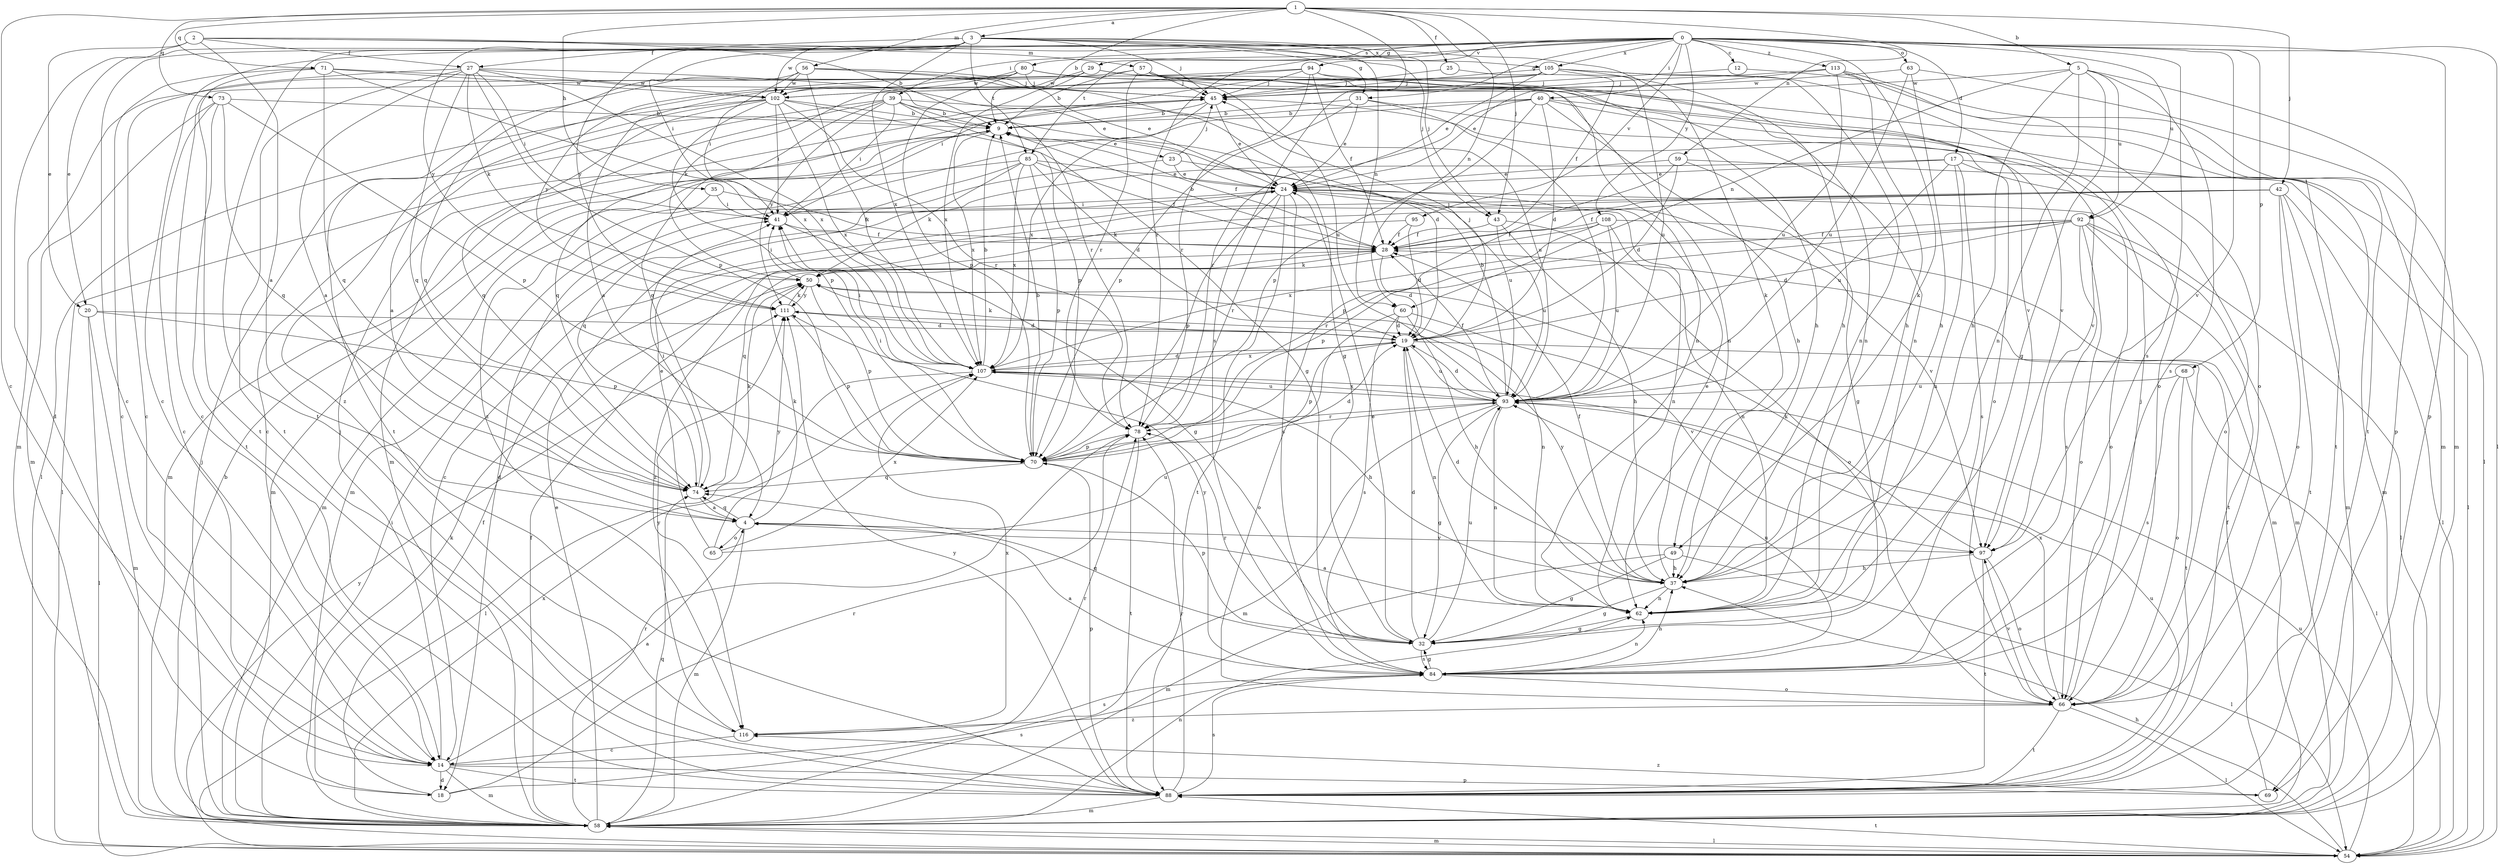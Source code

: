 strict digraph  {
0;
1;
2;
3;
4;
5;
9;
12;
14;
17;
18;
19;
20;
23;
24;
25;
27;
28;
29;
31;
32;
35;
37;
39;
40;
41;
42;
43;
45;
49;
50;
54;
56;
57;
58;
59;
60;
62;
63;
65;
66;
68;
69;
70;
71;
73;
74;
78;
80;
84;
85;
88;
92;
93;
94;
95;
97;
102;
105;
107;
108;
111;
113;
116;
0 -> 12  [label=c];
0 -> 14  [label=c];
0 -> 17  [label=d];
0 -> 29  [label=g];
0 -> 31  [label=g];
0 -> 39  [label=i];
0 -> 40  [label=i];
0 -> 49  [label=k];
0 -> 54  [label=l];
0 -> 63  [label=o];
0 -> 68  [label=p];
0 -> 69  [label=p];
0 -> 78  [label=r];
0 -> 80  [label=s];
0 -> 84  [label=s];
0 -> 85  [label=t];
0 -> 92  [label=u];
0 -> 94  [label=v];
0 -> 95  [label=v];
0 -> 97  [label=v];
0 -> 102  [label=w];
0 -> 105  [label=x];
0 -> 108  [label=y];
0 -> 111  [label=y];
0 -> 113  [label=z];
1 -> 3  [label=a];
1 -> 5  [label=b];
1 -> 9  [label=b];
1 -> 14  [label=c];
1 -> 25  [label=f];
1 -> 35  [label=h];
1 -> 42  [label=j];
1 -> 43  [label=j];
1 -> 56  [label=m];
1 -> 59  [label=n];
1 -> 60  [label=n];
1 -> 71  [label=q];
1 -> 73  [label=q];
1 -> 84  [label=s];
2 -> 4  [label=a];
2 -> 9  [label=b];
2 -> 18  [label=d];
2 -> 20  [label=e];
2 -> 27  [label=f];
2 -> 43  [label=j];
2 -> 57  [label=m];
3 -> 14  [label=c];
3 -> 20  [label=e];
3 -> 27  [label=f];
3 -> 31  [label=g];
3 -> 41  [label=i];
3 -> 43  [label=j];
3 -> 45  [label=j];
3 -> 49  [label=k];
3 -> 60  [label=n];
3 -> 85  [label=t];
3 -> 88  [label=t];
3 -> 105  [label=x];
3 -> 107  [label=x];
3 -> 111  [label=y];
4 -> 50  [label=k];
4 -> 58  [label=m];
4 -> 65  [label=o];
4 -> 74  [label=q];
4 -> 97  [label=v];
5 -> 32  [label=g];
5 -> 37  [label=h];
5 -> 60  [label=n];
5 -> 62  [label=n];
5 -> 69  [label=p];
5 -> 84  [label=s];
5 -> 92  [label=u];
5 -> 102  [label=w];
9 -> 23  [label=e];
9 -> 28  [label=f];
9 -> 54  [label=l];
9 -> 58  [label=m];
9 -> 107  [label=x];
12 -> 45  [label=j];
12 -> 88  [label=t];
14 -> 4  [label=a];
14 -> 18  [label=d];
14 -> 45  [label=j];
14 -> 58  [label=m];
14 -> 69  [label=p];
14 -> 78  [label=r];
14 -> 88  [label=t];
17 -> 18  [label=d];
17 -> 24  [label=e];
17 -> 58  [label=m];
17 -> 62  [label=n];
17 -> 66  [label=o];
17 -> 84  [label=s];
17 -> 93  [label=u];
18 -> 28  [label=f];
18 -> 50  [label=k];
18 -> 78  [label=r];
18 -> 84  [label=s];
19 -> 45  [label=j];
19 -> 50  [label=k];
19 -> 62  [label=n];
19 -> 70  [label=p];
19 -> 88  [label=t];
19 -> 93  [label=u];
19 -> 107  [label=x];
20 -> 19  [label=d];
20 -> 54  [label=l];
20 -> 58  [label=m];
20 -> 70  [label=p];
23 -> 24  [label=e];
23 -> 45  [label=j];
23 -> 58  [label=m];
23 -> 93  [label=u];
24 -> 41  [label=i];
24 -> 62  [label=n];
24 -> 66  [label=o];
24 -> 70  [label=p];
24 -> 78  [label=r];
24 -> 84  [label=s];
24 -> 88  [label=t];
24 -> 97  [label=v];
25 -> 28  [label=f];
25 -> 45  [label=j];
27 -> 4  [label=a];
27 -> 14  [label=c];
27 -> 24  [label=e];
27 -> 41  [label=i];
27 -> 50  [label=k];
27 -> 70  [label=p];
27 -> 74  [label=q];
27 -> 88  [label=t];
27 -> 102  [label=w];
27 -> 107  [label=x];
28 -> 9  [label=b];
28 -> 19  [label=d];
28 -> 50  [label=k];
29 -> 14  [label=c];
29 -> 54  [label=l];
29 -> 62  [label=n];
29 -> 102  [label=w];
29 -> 107  [label=x];
31 -> 9  [label=b];
31 -> 24  [label=e];
31 -> 66  [label=o];
31 -> 70  [label=p];
31 -> 93  [label=u];
32 -> 19  [label=d];
32 -> 24  [label=e];
32 -> 70  [label=p];
32 -> 74  [label=q];
32 -> 78  [label=r];
32 -> 84  [label=s];
32 -> 93  [label=u];
35 -> 28  [label=f];
35 -> 41  [label=i];
35 -> 58  [label=m];
37 -> 19  [label=d];
37 -> 24  [label=e];
37 -> 28  [label=f];
37 -> 32  [label=g];
37 -> 62  [label=n];
37 -> 111  [label=y];
39 -> 9  [label=b];
39 -> 14  [label=c];
39 -> 19  [label=d];
39 -> 41  [label=i];
39 -> 58  [label=m];
39 -> 70  [label=p];
39 -> 74  [label=q];
39 -> 93  [label=u];
39 -> 111  [label=y];
40 -> 9  [label=b];
40 -> 19  [label=d];
40 -> 37  [label=h];
40 -> 70  [label=p];
40 -> 78  [label=r];
40 -> 88  [label=t];
40 -> 97  [label=v];
40 -> 116  [label=z];
41 -> 28  [label=f];
41 -> 32  [label=g];
42 -> 14  [label=c];
42 -> 28  [label=f];
42 -> 41  [label=i];
42 -> 50  [label=k];
42 -> 54  [label=l];
42 -> 58  [label=m];
42 -> 66  [label=o];
42 -> 88  [label=t];
43 -> 28  [label=f];
43 -> 37  [label=h];
43 -> 66  [label=o];
43 -> 93  [label=u];
45 -> 9  [label=b];
45 -> 24  [label=e];
45 -> 74  [label=q];
45 -> 107  [label=x];
49 -> 32  [label=g];
49 -> 37  [label=h];
49 -> 54  [label=l];
49 -> 58  [label=m];
50 -> 41  [label=i];
50 -> 62  [label=n];
50 -> 70  [label=p];
50 -> 111  [label=y];
54 -> 37  [label=h];
54 -> 58  [label=m];
54 -> 88  [label=t];
54 -> 93  [label=u];
54 -> 111  [label=y];
56 -> 24  [label=e];
56 -> 32  [label=g];
56 -> 41  [label=i];
56 -> 45  [label=j];
56 -> 74  [label=q];
56 -> 102  [label=w];
56 -> 107  [label=x];
57 -> 9  [label=b];
57 -> 45  [label=j];
57 -> 62  [label=n];
57 -> 78  [label=r];
57 -> 93  [label=u];
57 -> 97  [label=v];
57 -> 111  [label=y];
58 -> 9  [label=b];
58 -> 24  [label=e];
58 -> 28  [label=f];
58 -> 41  [label=i];
58 -> 45  [label=j];
58 -> 54  [label=l];
58 -> 62  [label=n];
58 -> 74  [label=q];
58 -> 78  [label=r];
58 -> 107  [label=x];
59 -> 19  [label=d];
59 -> 24  [label=e];
59 -> 32  [label=g];
59 -> 54  [label=l];
59 -> 70  [label=p];
60 -> 19  [label=d];
60 -> 37  [label=h];
60 -> 66  [label=o];
60 -> 84  [label=s];
60 -> 97  [label=v];
62 -> 4  [label=a];
62 -> 32  [label=g];
63 -> 37  [label=h];
63 -> 58  [label=m];
63 -> 93  [label=u];
63 -> 102  [label=w];
65 -> 24  [label=e];
65 -> 93  [label=u];
65 -> 107  [label=x];
65 -> 111  [label=y];
66 -> 45  [label=j];
66 -> 54  [label=l];
66 -> 88  [label=t];
66 -> 97  [label=v];
66 -> 107  [label=x];
66 -> 116  [label=z];
68 -> 54  [label=l];
68 -> 66  [label=o];
68 -> 84  [label=s];
68 -> 93  [label=u];
69 -> 28  [label=f];
69 -> 116  [label=z];
70 -> 9  [label=b];
70 -> 19  [label=d];
70 -> 41  [label=i];
70 -> 74  [label=q];
71 -> 14  [label=c];
71 -> 74  [label=q];
71 -> 78  [label=r];
71 -> 88  [label=t];
71 -> 102  [label=w];
71 -> 107  [label=x];
73 -> 9  [label=b];
73 -> 14  [label=c];
73 -> 58  [label=m];
73 -> 70  [label=p];
73 -> 74  [label=q];
73 -> 88  [label=t];
74 -> 4  [label=a];
74 -> 41  [label=i];
74 -> 50  [label=k];
78 -> 70  [label=p];
78 -> 88  [label=t];
80 -> 45  [label=j];
80 -> 58  [label=m];
80 -> 62  [label=n];
80 -> 70  [label=p];
80 -> 88  [label=t];
80 -> 97  [label=v];
80 -> 102  [label=w];
84 -> 4  [label=a];
84 -> 32  [label=g];
84 -> 37  [label=h];
84 -> 62  [label=n];
84 -> 66  [label=o];
84 -> 93  [label=u];
84 -> 111  [label=y];
85 -> 19  [label=d];
85 -> 24  [label=e];
85 -> 28  [label=f];
85 -> 50  [label=k];
85 -> 58  [label=m];
85 -> 70  [label=p];
85 -> 74  [label=q];
85 -> 107  [label=x];
88 -> 58  [label=m];
88 -> 70  [label=p];
88 -> 78  [label=r];
88 -> 84  [label=s];
88 -> 93  [label=u];
88 -> 111  [label=y];
92 -> 19  [label=d];
92 -> 28  [label=f];
92 -> 54  [label=l];
92 -> 58  [label=m];
92 -> 66  [label=o];
92 -> 70  [label=p];
92 -> 78  [label=r];
92 -> 84  [label=s];
92 -> 88  [label=t];
93 -> 9  [label=b];
93 -> 19  [label=d];
93 -> 28  [label=f];
93 -> 32  [label=g];
93 -> 58  [label=m];
93 -> 62  [label=n];
93 -> 78  [label=r];
93 -> 107  [label=x];
94 -> 4  [label=a];
94 -> 28  [label=f];
94 -> 37  [label=h];
94 -> 45  [label=j];
94 -> 50  [label=k];
94 -> 62  [label=n];
94 -> 78  [label=r];
95 -> 19  [label=d];
95 -> 28  [label=f];
95 -> 116  [label=z];
97 -> 37  [label=h];
97 -> 50  [label=k];
97 -> 66  [label=o];
97 -> 88  [label=t];
102 -> 4  [label=a];
102 -> 9  [label=b];
102 -> 32  [label=g];
102 -> 41  [label=i];
102 -> 54  [label=l];
102 -> 70  [label=p];
102 -> 74  [label=q];
102 -> 78  [label=r];
102 -> 107  [label=x];
105 -> 24  [label=e];
105 -> 37  [label=h];
105 -> 41  [label=i];
105 -> 45  [label=j];
105 -> 62  [label=n];
105 -> 66  [label=o];
105 -> 93  [label=u];
105 -> 116  [label=z];
107 -> 9  [label=b];
107 -> 19  [label=d];
107 -> 37  [label=h];
107 -> 41  [label=i];
107 -> 54  [label=l];
107 -> 93  [label=u];
108 -> 28  [label=f];
108 -> 58  [label=m];
108 -> 62  [label=n];
108 -> 74  [label=q];
108 -> 93  [label=u];
108 -> 107  [label=x];
111 -> 19  [label=d];
111 -> 50  [label=k];
111 -> 70  [label=p];
113 -> 24  [label=e];
113 -> 37  [label=h];
113 -> 45  [label=j];
113 -> 58  [label=m];
113 -> 66  [label=o];
113 -> 93  [label=u];
116 -> 14  [label=c];
116 -> 84  [label=s];
116 -> 107  [label=x];
116 -> 111  [label=y];
}
